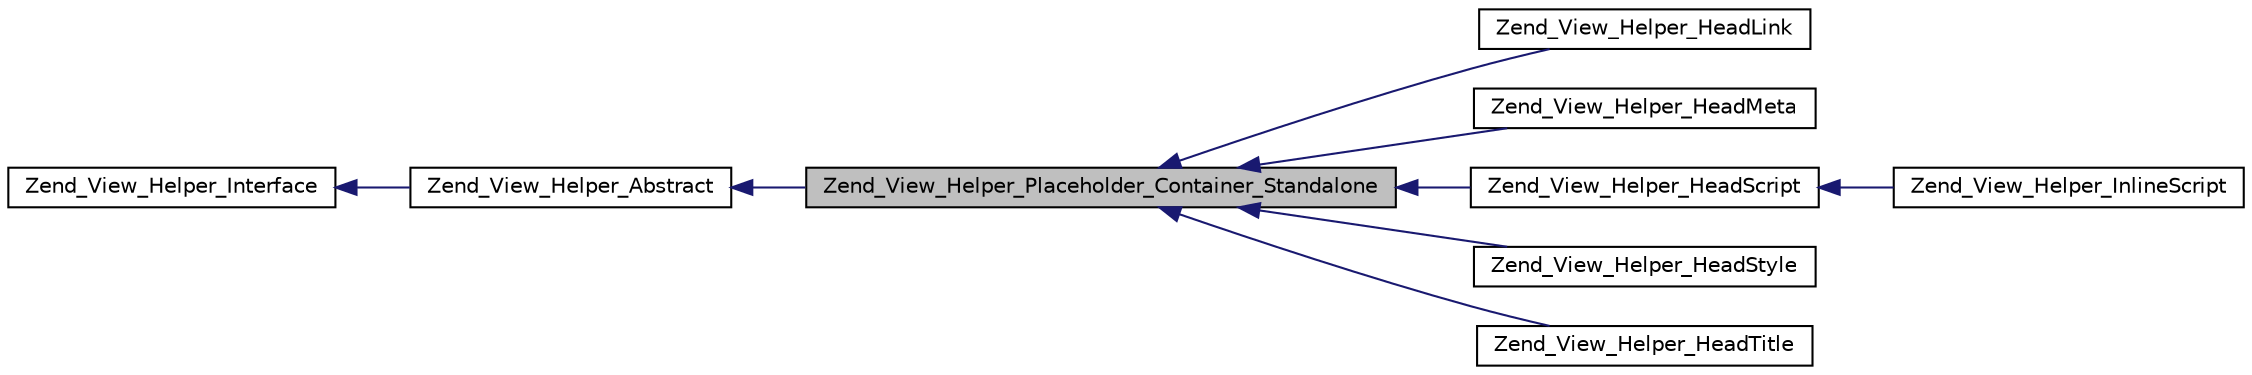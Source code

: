 digraph G
{
  edge [fontname="Helvetica",fontsize="10",labelfontname="Helvetica",labelfontsize="10"];
  node [fontname="Helvetica",fontsize="10",shape=record];
  rankdir="LR";
  Node1 [label="Zend_View_Helper_Placeholder_Container_Standalone",height=0.2,width=0.4,color="black", fillcolor="grey75", style="filled" fontcolor="black"];
  Node2 -> Node1 [dir="back",color="midnightblue",fontsize="10",style="solid",fontname="Helvetica"];
  Node2 [label="Zend_View_Helper_Abstract",height=0.2,width=0.4,color="black", fillcolor="white", style="filled",URL="$class_zend___view___helper___abstract.html"];
  Node3 -> Node2 [dir="back",color="midnightblue",fontsize="10",style="solid",fontname="Helvetica"];
  Node3 [label="Zend_View_Helper_Interface",height=0.2,width=0.4,color="black", fillcolor="white", style="filled",URL="$interface_zend___view___helper___interface.html"];
  Node1 -> Node4 [dir="back",color="midnightblue",fontsize="10",style="solid",fontname="Helvetica"];
  Node4 [label="Zend_View_Helper_HeadLink",height=0.2,width=0.4,color="black", fillcolor="white", style="filled",URL="$class_zend___view___helper___head_link.html"];
  Node1 -> Node5 [dir="back",color="midnightblue",fontsize="10",style="solid",fontname="Helvetica"];
  Node5 [label="Zend_View_Helper_HeadMeta",height=0.2,width=0.4,color="black", fillcolor="white", style="filled",URL="$class_zend___view___helper___head_meta.html"];
  Node1 -> Node6 [dir="back",color="midnightblue",fontsize="10",style="solid",fontname="Helvetica"];
  Node6 [label="Zend_View_Helper_HeadScript",height=0.2,width=0.4,color="black", fillcolor="white", style="filled",URL="$class_zend___view___helper___head_script.html"];
  Node6 -> Node7 [dir="back",color="midnightblue",fontsize="10",style="solid",fontname="Helvetica"];
  Node7 [label="Zend_View_Helper_InlineScript",height=0.2,width=0.4,color="black", fillcolor="white", style="filled",URL="$class_zend___view___helper___inline_script.html"];
  Node1 -> Node8 [dir="back",color="midnightblue",fontsize="10",style="solid",fontname="Helvetica"];
  Node8 [label="Zend_View_Helper_HeadStyle",height=0.2,width=0.4,color="black", fillcolor="white", style="filled",URL="$class_zend___view___helper___head_style.html"];
  Node1 -> Node9 [dir="back",color="midnightblue",fontsize="10",style="solid",fontname="Helvetica"];
  Node9 [label="Zend_View_Helper_HeadTitle",height=0.2,width=0.4,color="black", fillcolor="white", style="filled",URL="$class_zend___view___helper___head_title.html"];
}
